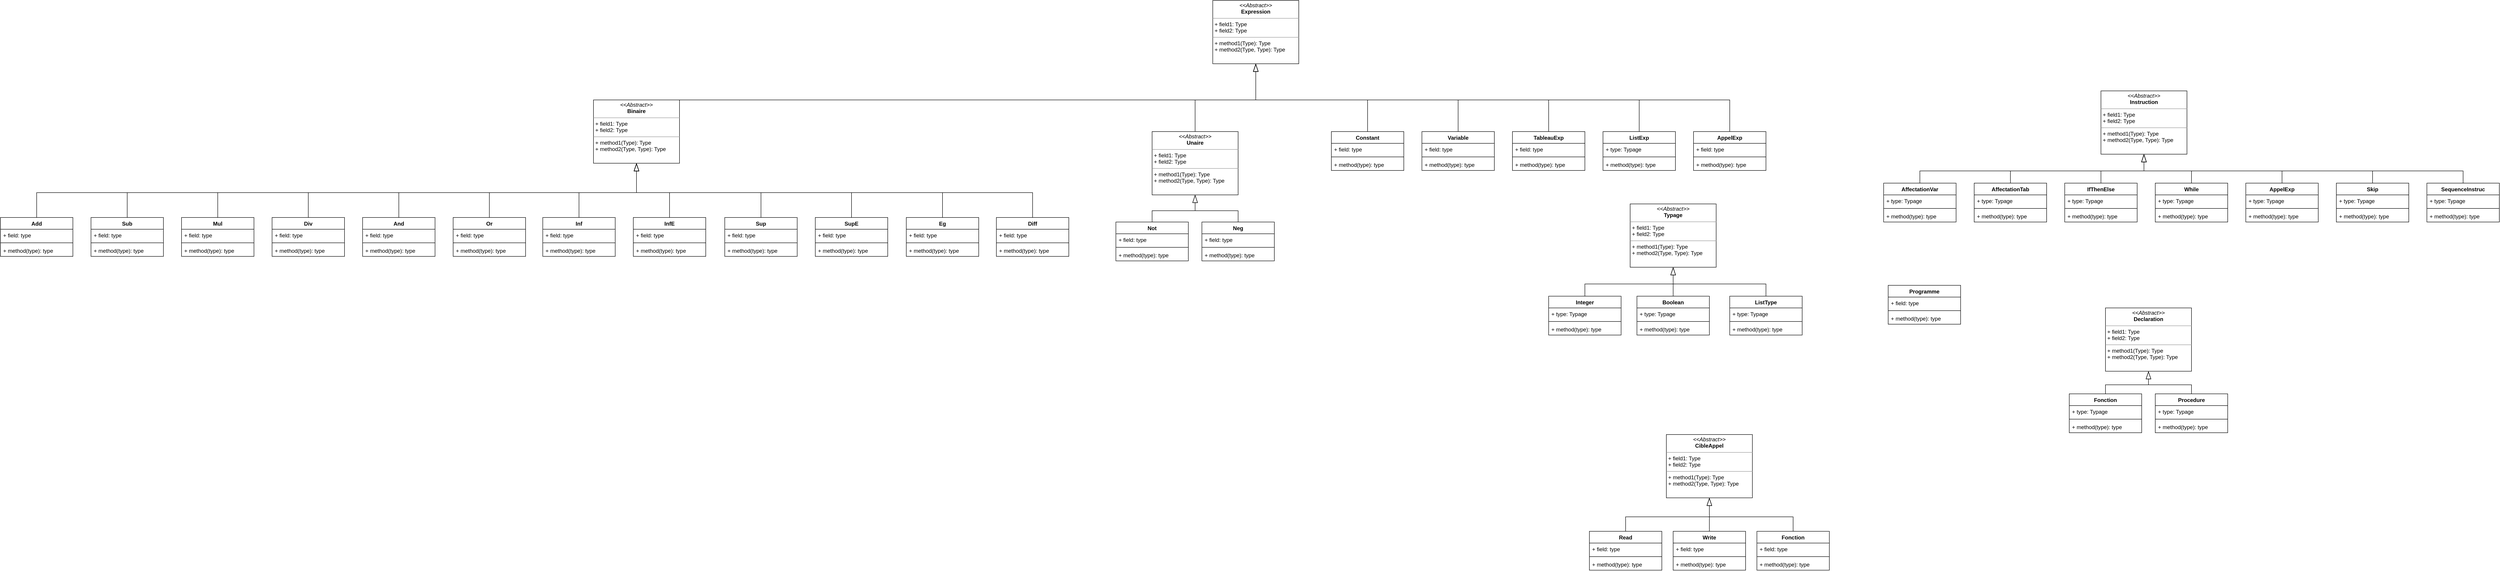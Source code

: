 <mxfile version="13.7.4" type="device"><diagram id="CCjh0P3Jw1xLtnzhPgDt" name="Page-1"><mxGraphModel dx="4512" dy="1117" grid="1" gridSize="10" guides="1" tooltips="1" connect="1" arrows="1" fold="1" page="1" pageScale="1" pageWidth="827" pageHeight="1169" math="0" shadow="0"><root><mxCell id="0"/><mxCell id="1" parent="0"/><mxCell id="mXw8K_atAeSqKt1fe0Re-115" style="edgeStyle=orthogonalEdgeStyle;rounded=0;orthogonalLoop=1;jettySize=auto;html=1;exitX=0.5;exitY=0;exitDx=0;exitDy=0;endArrow=blockThin;endFill=0;endSize=15;" edge="1" parent="1" source="mXw8K_atAeSqKt1fe0Re-6" target="mXw8K_atAeSqKt1fe0Re-82"><mxGeometry relative="1" as="geometry"/></mxCell><mxCell id="mXw8K_atAeSqKt1fe0Re-6" value="&lt;p style=&quot;margin: 0px ; margin-top: 4px ; text-align: center&quot;&gt;&lt;i&gt;&amp;lt;&amp;lt;Abstract&amp;gt;&amp;gt;&lt;/i&gt;&lt;br&gt;&lt;b&gt;Unaire&lt;/b&gt;&lt;/p&gt;&lt;hr size=&quot;1&quot;&gt;&lt;p style=&quot;margin: 0px ; margin-left: 4px&quot;&gt;+ field1: Type&lt;br&gt;+ field2: Type&lt;/p&gt;&lt;hr size=&quot;1&quot;&gt;&lt;p style=&quot;margin: 0px ; margin-left: 4px&quot;&gt;+ method1(Type): Type&lt;br&gt;+ method2(Type, Type): Type&lt;/p&gt;" style="verticalAlign=top;align=left;overflow=fill;fontSize=12;fontFamily=Helvetica;html=1;" vertex="1" parent="1"><mxGeometry x="144" y="330" width="190" height="140" as="geometry"/></mxCell><mxCell id="mXw8K_atAeSqKt1fe0Re-117" style="edgeStyle=orthogonalEdgeStyle;rounded=0;orthogonalLoop=1;jettySize=auto;html=1;exitX=0.5;exitY=0;exitDx=0;exitDy=0;endArrow=blockThin;endFill=0;endSize=15;" edge="1" parent="1" source="mXw8K_atAeSqKt1fe0Re-7" target="mXw8K_atAeSqKt1fe0Re-82"><mxGeometry relative="1" as="geometry"><Array as="points"><mxPoint x="-85" y="260"/><mxPoint x="373" y="260"/></Array></mxGeometry></mxCell><mxCell id="mXw8K_atAeSqKt1fe0Re-7" value="&lt;p style=&quot;margin: 0px ; margin-top: 4px ; text-align: center&quot;&gt;&lt;i&gt;&amp;lt;&amp;lt;Abstract&amp;gt;&amp;gt;&lt;/i&gt;&lt;br&gt;&lt;b&gt;Binaire&lt;/b&gt;&lt;/p&gt;&lt;hr size=&quot;1&quot;&gt;&lt;p style=&quot;margin: 0px ; margin-left: 4px&quot;&gt;+ field1: Type&lt;br&gt;+ field2: Type&lt;/p&gt;&lt;hr size=&quot;1&quot;&gt;&lt;p style=&quot;margin: 0px ; margin-left: 4px&quot;&gt;+ method1(Type): Type&lt;br&gt;+ method2(Type, Type): Type&lt;/p&gt;" style="verticalAlign=top;align=left;overflow=fill;fontSize=12;fontFamily=Helvetica;html=1;" vertex="1" parent="1"><mxGeometry x="-1090" y="260" width="190" height="140" as="geometry"/></mxCell><mxCell id="mXw8K_atAeSqKt1fe0Re-21" value="" style="edgeStyle=orthogonalEdgeStyle;rounded=0;orthogonalLoop=1;jettySize=auto;html=1;endArrow=blockThin;endFill=0;endSize=15;" edge="1" parent="1" source="mXw8K_atAeSqKt1fe0Re-9" target="mXw8K_atAeSqKt1fe0Re-6"><mxGeometry relative="1" as="geometry"/></mxCell><mxCell id="mXw8K_atAeSqKt1fe0Re-82" value="&lt;p style=&quot;margin: 0px ; margin-top: 4px ; text-align: center&quot;&gt;&lt;i&gt;&amp;lt;&amp;lt;Abstract&amp;gt;&amp;gt;&lt;/i&gt;&lt;br&gt;&lt;b&gt;Expression&lt;/b&gt;&lt;/p&gt;&lt;hr size=&quot;1&quot;&gt;&lt;p style=&quot;margin: 0px ; margin-left: 4px&quot;&gt;+ field1: Type&lt;br&gt;+ field2: Type&lt;/p&gt;&lt;hr size=&quot;1&quot;&gt;&lt;p style=&quot;margin: 0px ; margin-left: 4px&quot;&gt;+ method1(Type): Type&lt;br&gt;+ method2(Type, Type): Type&lt;/p&gt;" style="verticalAlign=top;align=left;overflow=fill;fontSize=12;fontFamily=Helvetica;html=1;" vertex="1" parent="1"><mxGeometry x="278" y="40" width="190" height="140" as="geometry"/></mxCell><mxCell id="mXw8K_atAeSqKt1fe0Re-83" value="&lt;p style=&quot;margin: 0px ; margin-top: 4px ; text-align: center&quot;&gt;&lt;i&gt;&amp;lt;&amp;lt;Abstract&amp;gt;&amp;gt;&lt;/i&gt;&lt;br&gt;&lt;b&gt;Instruction&lt;/b&gt;&lt;/p&gt;&lt;hr size=&quot;1&quot;&gt;&lt;p style=&quot;margin: 0px ; margin-left: 4px&quot;&gt;+ field1: Type&lt;br&gt;+ field2: Type&lt;/p&gt;&lt;hr size=&quot;1&quot;&gt;&lt;p style=&quot;margin: 0px ; margin-left: 4px&quot;&gt;+ method1(Type): Type&lt;br&gt;+ method2(Type, Type): Type&lt;/p&gt;" style="verticalAlign=top;align=left;overflow=fill;fontSize=12;fontFamily=Helvetica;html=1;" vertex="1" parent="1"><mxGeometry x="2240" y="240" width="190" height="140" as="geometry"/></mxCell><mxCell id="mXw8K_atAeSqKt1fe0Re-114" style="edgeStyle=orthogonalEdgeStyle;rounded=0;orthogonalLoop=1;jettySize=auto;html=1;exitX=0.5;exitY=0;exitDx=0;exitDy=0;endArrow=blockThin;endFill=0;endSize=15;" edge="1" parent="1" source="mXw8K_atAeSqKt1fe0Re-13" target="mXw8K_atAeSqKt1fe0Re-6"><mxGeometry relative="1" as="geometry"/></mxCell><mxCell id="mXw8K_atAeSqKt1fe0Re-116" style="edgeStyle=orthogonalEdgeStyle;rounded=0;orthogonalLoop=1;jettySize=auto;html=1;exitX=0.5;exitY=0;exitDx=0;exitDy=0;endArrow=blockThin;endFill=0;endSize=15;" edge="1" parent="1" source="mXw8K_atAeSqKt1fe0Re-108" target="mXw8K_atAeSqKt1fe0Re-82"><mxGeometry relative="1" as="geometry"/></mxCell><mxCell id="mXw8K_atAeSqKt1fe0Re-151" style="edgeStyle=orthogonalEdgeStyle;rounded=0;orthogonalLoop=1;jettySize=auto;html=1;exitX=0.5;exitY=0;exitDx=0;exitDy=0;endArrow=blockThin;endFill=0;endSize=15;" edge="1" parent="1" source="mXw8K_atAeSqKt1fe0Re-146" target="mXw8K_atAeSqKt1fe0Re-82"><mxGeometry relative="1" as="geometry"/></mxCell><mxCell id="mXw8K_atAeSqKt1fe0Re-141" value="TableauExp" style="swimlane;fontStyle=1;align=center;verticalAlign=top;childLayout=stackLayout;horizontal=1;startSize=26;horizontalStack=0;resizeParent=1;resizeParentMax=0;resizeLast=0;collapsible=1;marginBottom=0;" vertex="1" parent="1"><mxGeometry x="940" y="330" width="160" height="86" as="geometry"/></mxCell><mxCell id="mXw8K_atAeSqKt1fe0Re-142" value="+ field: type" style="text;strokeColor=none;fillColor=none;align=left;verticalAlign=top;spacingLeft=4;spacingRight=4;overflow=hidden;rotatable=0;points=[[0,0.5],[1,0.5]];portConstraint=eastwest;" vertex="1" parent="mXw8K_atAeSqKt1fe0Re-141"><mxGeometry y="26" width="160" height="26" as="geometry"/></mxCell><mxCell id="mXw8K_atAeSqKt1fe0Re-143" value="" style="line;strokeWidth=1;fillColor=none;align=left;verticalAlign=middle;spacingTop=-1;spacingLeft=3;spacingRight=3;rotatable=0;labelPosition=right;points=[];portConstraint=eastwest;" vertex="1" parent="mXw8K_atAeSqKt1fe0Re-141"><mxGeometry y="52" width="160" height="8" as="geometry"/></mxCell><mxCell id="mXw8K_atAeSqKt1fe0Re-144" value="+ method(type): type" style="text;strokeColor=none;fillColor=none;align=left;verticalAlign=top;spacingLeft=4;spacingRight=4;overflow=hidden;rotatable=0;points=[[0,0.5],[1,0.5]];portConstraint=eastwest;" vertex="1" parent="mXw8K_atAeSqKt1fe0Re-141"><mxGeometry y="60" width="160" height="26" as="geometry"/></mxCell><mxCell id="mXw8K_atAeSqKt1fe0Re-146" value="ListExp" style="swimlane;fontStyle=1;align=center;verticalAlign=top;childLayout=stackLayout;horizontal=1;startSize=26;horizontalStack=0;resizeParent=1;resizeParentMax=0;resizeLast=0;collapsible=1;marginBottom=0;" vertex="1" parent="1"><mxGeometry x="1140" y="330" width="160" height="86" as="geometry"/></mxCell><mxCell id="mXw8K_atAeSqKt1fe0Re-147" value="+ type: Typage" style="text;strokeColor=none;fillColor=none;align=left;verticalAlign=top;spacingLeft=4;spacingRight=4;overflow=hidden;rotatable=0;points=[[0,0.5],[1,0.5]];portConstraint=eastwest;" vertex="1" parent="mXw8K_atAeSqKt1fe0Re-146"><mxGeometry y="26" width="160" height="26" as="geometry"/></mxCell><mxCell id="mXw8K_atAeSqKt1fe0Re-148" value="" style="line;strokeWidth=1;fillColor=none;align=left;verticalAlign=middle;spacingTop=-1;spacingLeft=3;spacingRight=3;rotatable=0;labelPosition=right;points=[];portConstraint=eastwest;" vertex="1" parent="mXw8K_atAeSqKt1fe0Re-146"><mxGeometry y="52" width="160" height="8" as="geometry"/></mxCell><mxCell id="mXw8K_atAeSqKt1fe0Re-149" value="+ method(type): type" style="text;strokeColor=none;fillColor=none;align=left;verticalAlign=top;spacingLeft=4;spacingRight=4;overflow=hidden;rotatable=0;points=[[0,0.5],[1,0.5]];portConstraint=eastwest;" vertex="1" parent="mXw8K_atAeSqKt1fe0Re-146"><mxGeometry y="60" width="160" height="26" as="geometry"/></mxCell><mxCell id="mXw8K_atAeSqKt1fe0Re-136" style="edgeStyle=orthogonalEdgeStyle;rounded=0;orthogonalLoop=1;jettySize=auto;html=1;exitX=0.5;exitY=0;exitDx=0;exitDy=0;endArrow=blockThin;endFill=0;endSize=15;" edge="1" parent="1" source="mXw8K_atAeSqKt1fe0Re-84" target="mXw8K_atAeSqKt1fe0Re-82"><mxGeometry relative="1" as="geometry"/></mxCell><mxCell id="mXw8K_atAeSqKt1fe0Re-108" value="Constant" style="swimlane;fontStyle=1;align=center;verticalAlign=top;childLayout=stackLayout;horizontal=1;startSize=26;horizontalStack=0;resizeParent=1;resizeParentMax=0;resizeLast=0;collapsible=1;marginBottom=0;" vertex="1" parent="1"><mxGeometry x="540" y="330" width="160" height="86" as="geometry"/></mxCell><mxCell id="mXw8K_atAeSqKt1fe0Re-109" value="+ field: type" style="text;strokeColor=none;fillColor=none;align=left;verticalAlign=top;spacingLeft=4;spacingRight=4;overflow=hidden;rotatable=0;points=[[0,0.5],[1,0.5]];portConstraint=eastwest;" vertex="1" parent="mXw8K_atAeSqKt1fe0Re-108"><mxGeometry y="26" width="160" height="26" as="geometry"/></mxCell><mxCell id="mXw8K_atAeSqKt1fe0Re-110" value="" style="line;strokeWidth=1;fillColor=none;align=left;verticalAlign=middle;spacingTop=-1;spacingLeft=3;spacingRight=3;rotatable=0;labelPosition=right;points=[];portConstraint=eastwest;" vertex="1" parent="mXw8K_atAeSqKt1fe0Re-108"><mxGeometry y="52" width="160" height="8" as="geometry"/></mxCell><mxCell id="mXw8K_atAeSqKt1fe0Re-111" value="+ method(type): type" style="text;strokeColor=none;fillColor=none;align=left;verticalAlign=top;spacingLeft=4;spacingRight=4;overflow=hidden;rotatable=0;points=[[0,0.5],[1,0.5]];portConstraint=eastwest;" vertex="1" parent="mXw8K_atAeSqKt1fe0Re-108"><mxGeometry y="60" width="160" height="26" as="geometry"/></mxCell><mxCell id="mXw8K_atAeSqKt1fe0Re-9" value="Neg" style="swimlane;fontStyle=1;align=center;verticalAlign=top;childLayout=stackLayout;horizontal=1;startSize=26;horizontalStack=0;resizeParent=1;resizeParentMax=0;resizeLast=0;collapsible=1;marginBottom=0;" vertex="1" parent="1"><mxGeometry x="254" y="530" width="160" height="86" as="geometry"/></mxCell><mxCell id="mXw8K_atAeSqKt1fe0Re-10" value="+ field: type" style="text;strokeColor=none;fillColor=none;align=left;verticalAlign=top;spacingLeft=4;spacingRight=4;overflow=hidden;rotatable=0;points=[[0,0.5],[1,0.5]];portConstraint=eastwest;" vertex="1" parent="mXw8K_atAeSqKt1fe0Re-9"><mxGeometry y="26" width="160" height="26" as="geometry"/></mxCell><mxCell id="mXw8K_atAeSqKt1fe0Re-11" value="" style="line;strokeWidth=1;fillColor=none;align=left;verticalAlign=middle;spacingTop=-1;spacingLeft=3;spacingRight=3;rotatable=0;labelPosition=right;points=[];portConstraint=eastwest;" vertex="1" parent="mXw8K_atAeSqKt1fe0Re-9"><mxGeometry y="52" width="160" height="8" as="geometry"/></mxCell><mxCell id="mXw8K_atAeSqKt1fe0Re-12" value="+ method(type): type" style="text;strokeColor=none;fillColor=none;align=left;verticalAlign=top;spacingLeft=4;spacingRight=4;overflow=hidden;rotatable=0;points=[[0,0.5],[1,0.5]];portConstraint=eastwest;" vertex="1" parent="mXw8K_atAeSqKt1fe0Re-9"><mxGeometry y="60" width="160" height="26" as="geometry"/></mxCell><mxCell id="mXw8K_atAeSqKt1fe0Re-13" value="Not" style="swimlane;fontStyle=1;align=center;verticalAlign=top;childLayout=stackLayout;horizontal=1;startSize=26;horizontalStack=0;resizeParent=1;resizeParentMax=0;resizeLast=0;collapsible=1;marginBottom=0;" vertex="1" parent="1"><mxGeometry x="64" y="530" width="160" height="86" as="geometry"/></mxCell><mxCell id="mXw8K_atAeSqKt1fe0Re-14" value="+ field: type" style="text;strokeColor=none;fillColor=none;align=left;verticalAlign=top;spacingLeft=4;spacingRight=4;overflow=hidden;rotatable=0;points=[[0,0.5],[1,0.5]];portConstraint=eastwest;" vertex="1" parent="mXw8K_atAeSqKt1fe0Re-13"><mxGeometry y="26" width="160" height="26" as="geometry"/></mxCell><mxCell id="mXw8K_atAeSqKt1fe0Re-15" value="" style="line;strokeWidth=1;fillColor=none;align=left;verticalAlign=middle;spacingTop=-1;spacingLeft=3;spacingRight=3;rotatable=0;labelPosition=right;points=[];portConstraint=eastwest;" vertex="1" parent="mXw8K_atAeSqKt1fe0Re-13"><mxGeometry y="52" width="160" height="8" as="geometry"/></mxCell><mxCell id="mXw8K_atAeSqKt1fe0Re-16" value="+ method(type): type" style="text;strokeColor=none;fillColor=none;align=left;verticalAlign=top;spacingLeft=4;spacingRight=4;overflow=hidden;rotatable=0;points=[[0,0.5],[1,0.5]];portConstraint=eastwest;" vertex="1" parent="mXw8K_atAeSqKt1fe0Re-13"><mxGeometry y="60" width="160" height="26" as="geometry"/></mxCell><mxCell id="mXw8K_atAeSqKt1fe0Re-123" value="" style="group" vertex="1" connectable="0" parent="1"><mxGeometry x="-2400" y="520" width="2360" height="86" as="geometry"/></mxCell><mxCell id="mXw8K_atAeSqKt1fe0Re-121" value="" style="group" vertex="1" connectable="0" parent="mXw8K_atAeSqKt1fe0Re-123"><mxGeometry width="2360" height="86" as="geometry"/></mxCell><mxCell id="mXw8K_atAeSqKt1fe0Re-26" value="Sub" style="swimlane;fontStyle=1;align=center;verticalAlign=top;childLayout=stackLayout;horizontal=1;startSize=26;horizontalStack=0;resizeParent=1;resizeParentMax=0;resizeLast=0;collapsible=1;marginBottom=0;" vertex="1" parent="mXw8K_atAeSqKt1fe0Re-121"><mxGeometry x="200" width="160" height="86" as="geometry"/></mxCell><mxCell id="mXw8K_atAeSqKt1fe0Re-27" value="+ field: type" style="text;strokeColor=none;fillColor=none;align=left;verticalAlign=top;spacingLeft=4;spacingRight=4;overflow=hidden;rotatable=0;points=[[0,0.5],[1,0.5]];portConstraint=eastwest;" vertex="1" parent="mXw8K_atAeSqKt1fe0Re-26"><mxGeometry y="26" width="160" height="26" as="geometry"/></mxCell><mxCell id="mXw8K_atAeSqKt1fe0Re-28" value="" style="line;strokeWidth=1;fillColor=none;align=left;verticalAlign=middle;spacingTop=-1;spacingLeft=3;spacingRight=3;rotatable=0;labelPosition=right;points=[];portConstraint=eastwest;" vertex="1" parent="mXw8K_atAeSqKt1fe0Re-26"><mxGeometry y="52" width="160" height="8" as="geometry"/></mxCell><mxCell id="mXw8K_atAeSqKt1fe0Re-29" value="+ method(type): type" style="text;strokeColor=none;fillColor=none;align=left;verticalAlign=top;spacingLeft=4;spacingRight=4;overflow=hidden;rotatable=0;points=[[0,0.5],[1,0.5]];portConstraint=eastwest;" vertex="1" parent="mXw8K_atAeSqKt1fe0Re-26"><mxGeometry y="60" width="160" height="26" as="geometry"/></mxCell><mxCell id="mXw8K_atAeSqKt1fe0Re-22" value="Add" style="swimlane;fontStyle=1;align=center;verticalAlign=top;childLayout=stackLayout;horizontal=1;startSize=26;horizontalStack=0;resizeParent=1;resizeParentMax=0;resizeLast=0;collapsible=1;marginBottom=0;" vertex="1" parent="mXw8K_atAeSqKt1fe0Re-121"><mxGeometry width="160" height="86" as="geometry"/></mxCell><mxCell id="mXw8K_atAeSqKt1fe0Re-23" value="+ field: type" style="text;strokeColor=none;fillColor=none;align=left;verticalAlign=top;spacingLeft=4;spacingRight=4;overflow=hidden;rotatable=0;points=[[0,0.5],[1,0.5]];portConstraint=eastwest;" vertex="1" parent="mXw8K_atAeSqKt1fe0Re-22"><mxGeometry y="26" width="160" height="26" as="geometry"/></mxCell><mxCell id="mXw8K_atAeSqKt1fe0Re-24" value="" style="line;strokeWidth=1;fillColor=none;align=left;verticalAlign=middle;spacingTop=-1;spacingLeft=3;spacingRight=3;rotatable=0;labelPosition=right;points=[];portConstraint=eastwest;" vertex="1" parent="mXw8K_atAeSqKt1fe0Re-22"><mxGeometry y="52" width="160" height="8" as="geometry"/></mxCell><mxCell id="mXw8K_atAeSqKt1fe0Re-25" value="+ method(type): type" style="text;strokeColor=none;fillColor=none;align=left;verticalAlign=top;spacingLeft=4;spacingRight=4;overflow=hidden;rotatable=0;points=[[0,0.5],[1,0.5]];portConstraint=eastwest;" vertex="1" parent="mXw8K_atAeSqKt1fe0Re-22"><mxGeometry y="60" width="160" height="26" as="geometry"/></mxCell><mxCell id="mXw8K_atAeSqKt1fe0Re-30" value="Div" style="swimlane;fontStyle=1;align=center;verticalAlign=top;childLayout=stackLayout;horizontal=1;startSize=26;horizontalStack=0;resizeParent=1;resizeParentMax=0;resizeLast=0;collapsible=1;marginBottom=0;" vertex="1" parent="mXw8K_atAeSqKt1fe0Re-121"><mxGeometry x="600" width="160" height="86" as="geometry"/></mxCell><mxCell id="mXw8K_atAeSqKt1fe0Re-31" value="+ field: type" style="text;strokeColor=none;fillColor=none;align=left;verticalAlign=top;spacingLeft=4;spacingRight=4;overflow=hidden;rotatable=0;points=[[0,0.5],[1,0.5]];portConstraint=eastwest;" vertex="1" parent="mXw8K_atAeSqKt1fe0Re-30"><mxGeometry y="26" width="160" height="26" as="geometry"/></mxCell><mxCell id="mXw8K_atAeSqKt1fe0Re-32" value="" style="line;strokeWidth=1;fillColor=none;align=left;verticalAlign=middle;spacingTop=-1;spacingLeft=3;spacingRight=3;rotatable=0;labelPosition=right;points=[];portConstraint=eastwest;" vertex="1" parent="mXw8K_atAeSqKt1fe0Re-30"><mxGeometry y="52" width="160" height="8" as="geometry"/></mxCell><mxCell id="mXw8K_atAeSqKt1fe0Re-33" value="+ method(type): type" style="text;strokeColor=none;fillColor=none;align=left;verticalAlign=top;spacingLeft=4;spacingRight=4;overflow=hidden;rotatable=0;points=[[0,0.5],[1,0.5]];portConstraint=eastwest;" vertex="1" parent="mXw8K_atAeSqKt1fe0Re-30"><mxGeometry y="60" width="160" height="26" as="geometry"/></mxCell><mxCell id="mXw8K_atAeSqKt1fe0Re-34" value="Mul" style="swimlane;fontStyle=1;align=center;verticalAlign=top;childLayout=stackLayout;horizontal=1;startSize=26;horizontalStack=0;resizeParent=1;resizeParentMax=0;resizeLast=0;collapsible=1;marginBottom=0;" vertex="1" parent="mXw8K_atAeSqKt1fe0Re-121"><mxGeometry x="400" width="160" height="86" as="geometry"/></mxCell><mxCell id="mXw8K_atAeSqKt1fe0Re-35" value="+ field: type" style="text;strokeColor=none;fillColor=none;align=left;verticalAlign=top;spacingLeft=4;spacingRight=4;overflow=hidden;rotatable=0;points=[[0,0.5],[1,0.5]];portConstraint=eastwest;" vertex="1" parent="mXw8K_atAeSqKt1fe0Re-34"><mxGeometry y="26" width="160" height="26" as="geometry"/></mxCell><mxCell id="mXw8K_atAeSqKt1fe0Re-36" value="" style="line;strokeWidth=1;fillColor=none;align=left;verticalAlign=middle;spacingTop=-1;spacingLeft=3;spacingRight=3;rotatable=0;labelPosition=right;points=[];portConstraint=eastwest;" vertex="1" parent="mXw8K_atAeSqKt1fe0Re-34"><mxGeometry y="52" width="160" height="8" as="geometry"/></mxCell><mxCell id="mXw8K_atAeSqKt1fe0Re-37" value="+ method(type): type" style="text;strokeColor=none;fillColor=none;align=left;verticalAlign=top;spacingLeft=4;spacingRight=4;overflow=hidden;rotatable=0;points=[[0,0.5],[1,0.5]];portConstraint=eastwest;" vertex="1" parent="mXw8K_atAeSqKt1fe0Re-34"><mxGeometry y="60" width="160" height="26" as="geometry"/></mxCell><mxCell id="mXw8K_atAeSqKt1fe0Re-38" value="And" style="swimlane;fontStyle=1;align=center;verticalAlign=top;childLayout=stackLayout;horizontal=1;startSize=26;horizontalStack=0;resizeParent=1;resizeParentMax=0;resizeLast=0;collapsible=1;marginBottom=0;" vertex="1" parent="mXw8K_atAeSqKt1fe0Re-121"><mxGeometry x="800" width="160" height="86" as="geometry"/></mxCell><mxCell id="mXw8K_atAeSqKt1fe0Re-39" value="+ field: type" style="text;strokeColor=none;fillColor=none;align=left;verticalAlign=top;spacingLeft=4;spacingRight=4;overflow=hidden;rotatable=0;points=[[0,0.5],[1,0.5]];portConstraint=eastwest;" vertex="1" parent="mXw8K_atAeSqKt1fe0Re-38"><mxGeometry y="26" width="160" height="26" as="geometry"/></mxCell><mxCell id="mXw8K_atAeSqKt1fe0Re-40" value="" style="line;strokeWidth=1;fillColor=none;align=left;verticalAlign=middle;spacingTop=-1;spacingLeft=3;spacingRight=3;rotatable=0;labelPosition=right;points=[];portConstraint=eastwest;" vertex="1" parent="mXw8K_atAeSqKt1fe0Re-38"><mxGeometry y="52" width="160" height="8" as="geometry"/></mxCell><mxCell id="mXw8K_atAeSqKt1fe0Re-41" value="+ method(type): type" style="text;strokeColor=none;fillColor=none;align=left;verticalAlign=top;spacingLeft=4;spacingRight=4;overflow=hidden;rotatable=0;points=[[0,0.5],[1,0.5]];portConstraint=eastwest;" vertex="1" parent="mXw8K_atAeSqKt1fe0Re-38"><mxGeometry y="60" width="160" height="26" as="geometry"/></mxCell><mxCell id="mXw8K_atAeSqKt1fe0Re-42" value="Or" style="swimlane;fontStyle=1;align=center;verticalAlign=top;childLayout=stackLayout;horizontal=1;startSize=26;horizontalStack=0;resizeParent=1;resizeParentMax=0;resizeLast=0;collapsible=1;marginBottom=0;" vertex="1" parent="mXw8K_atAeSqKt1fe0Re-121"><mxGeometry x="1000" width="160" height="86" as="geometry"/></mxCell><mxCell id="mXw8K_atAeSqKt1fe0Re-43" value="+ field: type" style="text;strokeColor=none;fillColor=none;align=left;verticalAlign=top;spacingLeft=4;spacingRight=4;overflow=hidden;rotatable=0;points=[[0,0.5],[1,0.5]];portConstraint=eastwest;" vertex="1" parent="mXw8K_atAeSqKt1fe0Re-42"><mxGeometry y="26" width="160" height="26" as="geometry"/></mxCell><mxCell id="mXw8K_atAeSqKt1fe0Re-44" value="" style="line;strokeWidth=1;fillColor=none;align=left;verticalAlign=middle;spacingTop=-1;spacingLeft=3;spacingRight=3;rotatable=0;labelPosition=right;points=[];portConstraint=eastwest;" vertex="1" parent="mXw8K_atAeSqKt1fe0Re-42"><mxGeometry y="52" width="160" height="8" as="geometry"/></mxCell><mxCell id="mXw8K_atAeSqKt1fe0Re-45" value="+ method(type): type" style="text;strokeColor=none;fillColor=none;align=left;verticalAlign=top;spacingLeft=4;spacingRight=4;overflow=hidden;rotatable=0;points=[[0,0.5],[1,0.5]];portConstraint=eastwest;" vertex="1" parent="mXw8K_atAeSqKt1fe0Re-42"><mxGeometry y="60" width="160" height="26" as="geometry"/></mxCell><mxCell id="mXw8K_atAeSqKt1fe0Re-46" value="Inf" style="swimlane;fontStyle=1;align=center;verticalAlign=top;childLayout=stackLayout;horizontal=1;startSize=26;horizontalStack=0;resizeParent=1;resizeParentMax=0;resizeLast=0;collapsible=1;marginBottom=0;" vertex="1" parent="mXw8K_atAeSqKt1fe0Re-121"><mxGeometry x="1198" width="160" height="86" as="geometry"/></mxCell><mxCell id="mXw8K_atAeSqKt1fe0Re-47" value="+ field: type" style="text;strokeColor=none;fillColor=none;align=left;verticalAlign=top;spacingLeft=4;spacingRight=4;overflow=hidden;rotatable=0;points=[[0,0.5],[1,0.5]];portConstraint=eastwest;" vertex="1" parent="mXw8K_atAeSqKt1fe0Re-46"><mxGeometry y="26" width="160" height="26" as="geometry"/></mxCell><mxCell id="mXw8K_atAeSqKt1fe0Re-48" value="" style="line;strokeWidth=1;fillColor=none;align=left;verticalAlign=middle;spacingTop=-1;spacingLeft=3;spacingRight=3;rotatable=0;labelPosition=right;points=[];portConstraint=eastwest;" vertex="1" parent="mXw8K_atAeSqKt1fe0Re-46"><mxGeometry y="52" width="160" height="8" as="geometry"/></mxCell><mxCell id="mXw8K_atAeSqKt1fe0Re-49" value="+ method(type): type" style="text;strokeColor=none;fillColor=none;align=left;verticalAlign=top;spacingLeft=4;spacingRight=4;overflow=hidden;rotatable=0;points=[[0,0.5],[1,0.5]];portConstraint=eastwest;" vertex="1" parent="mXw8K_atAeSqKt1fe0Re-46"><mxGeometry y="60" width="160" height="26" as="geometry"/></mxCell><mxCell id="mXw8K_atAeSqKt1fe0Re-54" value="InfE" style="swimlane;fontStyle=1;align=center;verticalAlign=top;childLayout=stackLayout;horizontal=1;startSize=26;horizontalStack=0;resizeParent=1;resizeParentMax=0;resizeLast=0;collapsible=1;marginBottom=0;" vertex="1" parent="mXw8K_atAeSqKt1fe0Re-121"><mxGeometry x="1398" width="160" height="86" as="geometry"/></mxCell><mxCell id="mXw8K_atAeSqKt1fe0Re-55" value="+ field: type" style="text;strokeColor=none;fillColor=none;align=left;verticalAlign=top;spacingLeft=4;spacingRight=4;overflow=hidden;rotatable=0;points=[[0,0.5],[1,0.5]];portConstraint=eastwest;" vertex="1" parent="mXw8K_atAeSqKt1fe0Re-54"><mxGeometry y="26" width="160" height="26" as="geometry"/></mxCell><mxCell id="mXw8K_atAeSqKt1fe0Re-56" value="" style="line;strokeWidth=1;fillColor=none;align=left;verticalAlign=middle;spacingTop=-1;spacingLeft=3;spacingRight=3;rotatable=0;labelPosition=right;points=[];portConstraint=eastwest;" vertex="1" parent="mXw8K_atAeSqKt1fe0Re-54"><mxGeometry y="52" width="160" height="8" as="geometry"/></mxCell><mxCell id="mXw8K_atAeSqKt1fe0Re-57" value="+ method(type): type" style="text;strokeColor=none;fillColor=none;align=left;verticalAlign=top;spacingLeft=4;spacingRight=4;overflow=hidden;rotatable=0;points=[[0,0.5],[1,0.5]];portConstraint=eastwest;" vertex="1" parent="mXw8K_atAeSqKt1fe0Re-54"><mxGeometry y="60" width="160" height="26" as="geometry"/></mxCell><mxCell id="mXw8K_atAeSqKt1fe0Re-50" value="Sup" style="swimlane;fontStyle=1;align=center;verticalAlign=top;childLayout=stackLayout;horizontal=1;startSize=26;horizontalStack=0;resizeParent=1;resizeParentMax=0;resizeLast=0;collapsible=1;marginBottom=0;" vertex="1" parent="mXw8K_atAeSqKt1fe0Re-121"><mxGeometry x="1600" width="160" height="86" as="geometry"/></mxCell><mxCell id="mXw8K_atAeSqKt1fe0Re-51" value="+ field: type" style="text;strokeColor=none;fillColor=none;align=left;verticalAlign=top;spacingLeft=4;spacingRight=4;overflow=hidden;rotatable=0;points=[[0,0.5],[1,0.5]];portConstraint=eastwest;" vertex="1" parent="mXw8K_atAeSqKt1fe0Re-50"><mxGeometry y="26" width="160" height="26" as="geometry"/></mxCell><mxCell id="mXw8K_atAeSqKt1fe0Re-52" value="" style="line;strokeWidth=1;fillColor=none;align=left;verticalAlign=middle;spacingTop=-1;spacingLeft=3;spacingRight=3;rotatable=0;labelPosition=right;points=[];portConstraint=eastwest;" vertex="1" parent="mXw8K_atAeSqKt1fe0Re-50"><mxGeometry y="52" width="160" height="8" as="geometry"/></mxCell><mxCell id="mXw8K_atAeSqKt1fe0Re-53" value="+ method(type): type" style="text;strokeColor=none;fillColor=none;align=left;verticalAlign=top;spacingLeft=4;spacingRight=4;overflow=hidden;rotatable=0;points=[[0,0.5],[1,0.5]];portConstraint=eastwest;" vertex="1" parent="mXw8K_atAeSqKt1fe0Re-50"><mxGeometry y="60" width="160" height="26" as="geometry"/></mxCell><mxCell id="mXw8K_atAeSqKt1fe0Re-58" value="SupE" style="swimlane;fontStyle=1;align=center;verticalAlign=top;childLayout=stackLayout;horizontal=1;startSize=26;horizontalStack=0;resizeParent=1;resizeParentMax=0;resizeLast=0;collapsible=1;marginBottom=0;" vertex="1" parent="mXw8K_atAeSqKt1fe0Re-121"><mxGeometry x="1800" width="160" height="86" as="geometry"/></mxCell><mxCell id="mXw8K_atAeSqKt1fe0Re-59" value="+ field: type" style="text;strokeColor=none;fillColor=none;align=left;verticalAlign=top;spacingLeft=4;spacingRight=4;overflow=hidden;rotatable=0;points=[[0,0.5],[1,0.5]];portConstraint=eastwest;" vertex="1" parent="mXw8K_atAeSqKt1fe0Re-58"><mxGeometry y="26" width="160" height="26" as="geometry"/></mxCell><mxCell id="mXw8K_atAeSqKt1fe0Re-60" value="" style="line;strokeWidth=1;fillColor=none;align=left;verticalAlign=middle;spacingTop=-1;spacingLeft=3;spacingRight=3;rotatable=0;labelPosition=right;points=[];portConstraint=eastwest;" vertex="1" parent="mXw8K_atAeSqKt1fe0Re-58"><mxGeometry y="52" width="160" height="8" as="geometry"/></mxCell><mxCell id="mXw8K_atAeSqKt1fe0Re-61" value="+ method(type): type" style="text;strokeColor=none;fillColor=none;align=left;verticalAlign=top;spacingLeft=4;spacingRight=4;overflow=hidden;rotatable=0;points=[[0,0.5],[1,0.5]];portConstraint=eastwest;" vertex="1" parent="mXw8K_atAeSqKt1fe0Re-58"><mxGeometry y="60" width="160" height="26" as="geometry"/></mxCell><mxCell id="mXw8K_atAeSqKt1fe0Re-62" value="Eg" style="swimlane;fontStyle=1;align=center;verticalAlign=top;childLayout=stackLayout;horizontal=1;startSize=26;horizontalStack=0;resizeParent=1;resizeParentMax=0;resizeLast=0;collapsible=1;marginBottom=0;" vertex="1" parent="mXw8K_atAeSqKt1fe0Re-121"><mxGeometry x="2001" width="160" height="86" as="geometry"/></mxCell><mxCell id="mXw8K_atAeSqKt1fe0Re-63" value="+ field: type" style="text;strokeColor=none;fillColor=none;align=left;verticalAlign=top;spacingLeft=4;spacingRight=4;overflow=hidden;rotatable=0;points=[[0,0.5],[1,0.5]];portConstraint=eastwest;" vertex="1" parent="mXw8K_atAeSqKt1fe0Re-62"><mxGeometry y="26" width="160" height="26" as="geometry"/></mxCell><mxCell id="mXw8K_atAeSqKt1fe0Re-64" value="" style="line;strokeWidth=1;fillColor=none;align=left;verticalAlign=middle;spacingTop=-1;spacingLeft=3;spacingRight=3;rotatable=0;labelPosition=right;points=[];portConstraint=eastwest;" vertex="1" parent="mXw8K_atAeSqKt1fe0Re-62"><mxGeometry y="52" width="160" height="8" as="geometry"/></mxCell><mxCell id="mXw8K_atAeSqKt1fe0Re-65" value="+ method(type): type" style="text;strokeColor=none;fillColor=none;align=left;verticalAlign=top;spacingLeft=4;spacingRight=4;overflow=hidden;rotatable=0;points=[[0,0.5],[1,0.5]];portConstraint=eastwest;" vertex="1" parent="mXw8K_atAeSqKt1fe0Re-62"><mxGeometry y="60" width="160" height="26" as="geometry"/></mxCell><mxCell id="mXw8K_atAeSqKt1fe0Re-66" value="Diff" style="swimlane;fontStyle=1;align=center;verticalAlign=top;childLayout=stackLayout;horizontal=1;startSize=26;horizontalStack=0;resizeParent=1;resizeParentMax=0;resizeLast=0;collapsible=1;marginBottom=0;" vertex="1" parent="mXw8K_atAeSqKt1fe0Re-121"><mxGeometry x="2200" width="160" height="86" as="geometry"/></mxCell><mxCell id="mXw8K_atAeSqKt1fe0Re-67" value="+ field: type" style="text;strokeColor=none;fillColor=none;align=left;verticalAlign=top;spacingLeft=4;spacingRight=4;overflow=hidden;rotatable=0;points=[[0,0.5],[1,0.5]];portConstraint=eastwest;" vertex="1" parent="mXw8K_atAeSqKt1fe0Re-66"><mxGeometry y="26" width="160" height="26" as="geometry"/></mxCell><mxCell id="mXw8K_atAeSqKt1fe0Re-68" value="" style="line;strokeWidth=1;fillColor=none;align=left;verticalAlign=middle;spacingTop=-1;spacingLeft=3;spacingRight=3;rotatable=0;labelPosition=right;points=[];portConstraint=eastwest;" vertex="1" parent="mXw8K_atAeSqKt1fe0Re-66"><mxGeometry y="52" width="160" height="8" as="geometry"/></mxCell><mxCell id="mXw8K_atAeSqKt1fe0Re-69" value="+ method(type): type" style="text;strokeColor=none;fillColor=none;align=left;verticalAlign=top;spacingLeft=4;spacingRight=4;overflow=hidden;rotatable=0;points=[[0,0.5],[1,0.5]];portConstraint=eastwest;" vertex="1" parent="mXw8K_atAeSqKt1fe0Re-66"><mxGeometry y="60" width="160" height="26" as="geometry"/></mxCell><mxCell id="mXw8K_atAeSqKt1fe0Re-124" style="edgeStyle=orthogonalEdgeStyle;rounded=0;orthogonalLoop=1;jettySize=auto;html=1;exitX=0.5;exitY=0;exitDx=0;exitDy=0;endArrow=blockThin;endFill=0;endSize=15;" edge="1" parent="1" source="mXw8K_atAeSqKt1fe0Re-42" target="mXw8K_atAeSqKt1fe0Re-7"><mxGeometry relative="1" as="geometry"/></mxCell><mxCell id="mXw8K_atAeSqKt1fe0Re-125" style="edgeStyle=orthogonalEdgeStyle;rounded=0;orthogonalLoop=1;jettySize=auto;html=1;exitX=0.5;exitY=0;exitDx=0;exitDy=0;endArrow=blockThin;endFill=0;endSize=15;" edge="1" parent="1" source="mXw8K_atAeSqKt1fe0Re-46" target="mXw8K_atAeSqKt1fe0Re-7"><mxGeometry relative="1" as="geometry"/></mxCell><mxCell id="mXw8K_atAeSqKt1fe0Re-126" style="edgeStyle=orthogonalEdgeStyle;rounded=0;orthogonalLoop=1;jettySize=auto;html=1;exitX=0.5;exitY=0;exitDx=0;exitDy=0;endArrow=blockThin;endFill=0;endSize=15;" edge="1" parent="1" source="mXw8K_atAeSqKt1fe0Re-54" target="mXw8K_atAeSqKt1fe0Re-7"><mxGeometry relative="1" as="geometry"/></mxCell><mxCell id="mXw8K_atAeSqKt1fe0Re-127" style="edgeStyle=orthogonalEdgeStyle;rounded=0;orthogonalLoop=1;jettySize=auto;html=1;exitX=0.5;exitY=0;exitDx=0;exitDy=0;endArrow=blockThin;endFill=0;endSize=15;" edge="1" parent="1" source="mXw8K_atAeSqKt1fe0Re-50" target="mXw8K_atAeSqKt1fe0Re-7"><mxGeometry relative="1" as="geometry"/></mxCell><mxCell id="mXw8K_atAeSqKt1fe0Re-128" style="edgeStyle=orthogonalEdgeStyle;rounded=0;orthogonalLoop=1;jettySize=auto;html=1;exitX=0.5;exitY=0;exitDx=0;exitDy=0;endArrow=blockThin;endFill=0;endSize=15;" edge="1" parent="1" source="mXw8K_atAeSqKt1fe0Re-58" target="mXw8K_atAeSqKt1fe0Re-7"><mxGeometry relative="1" as="geometry"/></mxCell><mxCell id="mXw8K_atAeSqKt1fe0Re-129" style="edgeStyle=orthogonalEdgeStyle;rounded=0;orthogonalLoop=1;jettySize=auto;html=1;exitX=0.5;exitY=0;exitDx=0;exitDy=0;endArrow=blockThin;endFill=0;endSize=15;" edge="1" parent="1" source="mXw8K_atAeSqKt1fe0Re-62" target="mXw8K_atAeSqKt1fe0Re-7"><mxGeometry relative="1" as="geometry"/></mxCell><mxCell id="mXw8K_atAeSqKt1fe0Re-130" style="edgeStyle=orthogonalEdgeStyle;rounded=0;orthogonalLoop=1;jettySize=auto;html=1;exitX=0.5;exitY=0;exitDx=0;exitDy=0;endArrow=blockThin;endFill=0;endSize=15;" edge="1" parent="1" source="mXw8K_atAeSqKt1fe0Re-38" target="mXw8K_atAeSqKt1fe0Re-7"><mxGeometry relative="1" as="geometry"/></mxCell><mxCell id="mXw8K_atAeSqKt1fe0Re-131" style="edgeStyle=orthogonalEdgeStyle;rounded=0;orthogonalLoop=1;jettySize=auto;html=1;exitX=0.5;exitY=0;exitDx=0;exitDy=0;endArrow=blockThin;endFill=0;endSize=15;" edge="1" parent="1" source="mXw8K_atAeSqKt1fe0Re-30" target="mXw8K_atAeSqKt1fe0Re-7"><mxGeometry relative="1" as="geometry"/></mxCell><mxCell id="mXw8K_atAeSqKt1fe0Re-132" style="edgeStyle=orthogonalEdgeStyle;rounded=0;orthogonalLoop=1;jettySize=auto;html=1;exitX=0.5;exitY=0;exitDx=0;exitDy=0;endArrow=blockThin;endFill=0;endSize=15;" edge="1" parent="1" source="mXw8K_atAeSqKt1fe0Re-34" target="mXw8K_atAeSqKt1fe0Re-7"><mxGeometry relative="1" as="geometry"/></mxCell><mxCell id="mXw8K_atAeSqKt1fe0Re-133" style="edgeStyle=orthogonalEdgeStyle;rounded=0;orthogonalLoop=1;jettySize=auto;html=1;exitX=0.5;exitY=0;exitDx=0;exitDy=0;endArrow=blockThin;endFill=0;endSize=15;" edge="1" parent="1" source="mXw8K_atAeSqKt1fe0Re-26" target="mXw8K_atAeSqKt1fe0Re-7"><mxGeometry relative="1" as="geometry"/></mxCell><mxCell id="mXw8K_atAeSqKt1fe0Re-134" style="edgeStyle=orthogonalEdgeStyle;rounded=0;orthogonalLoop=1;jettySize=auto;html=1;exitX=0.5;exitY=0;exitDx=0;exitDy=0;endArrow=blockThin;endFill=0;endSize=15;" edge="1" parent="1" source="mXw8K_atAeSqKt1fe0Re-22" target="mXw8K_atAeSqKt1fe0Re-7"><mxGeometry relative="1" as="geometry"/></mxCell><mxCell id="mXw8K_atAeSqKt1fe0Re-135" style="edgeStyle=orthogonalEdgeStyle;rounded=0;orthogonalLoop=1;jettySize=auto;html=1;exitX=0.5;exitY=0;exitDx=0;exitDy=0;endArrow=blockThin;endFill=0;endSize=15;" edge="1" parent="1" source="mXw8K_atAeSqKt1fe0Re-66" target="mXw8K_atAeSqKt1fe0Re-7"><mxGeometry relative="1" as="geometry"/></mxCell><mxCell id="mXw8K_atAeSqKt1fe0Re-84" value="Variable" style="swimlane;fontStyle=1;align=center;verticalAlign=top;childLayout=stackLayout;horizontal=1;startSize=26;horizontalStack=0;resizeParent=1;resizeParentMax=0;resizeLast=0;collapsible=1;marginBottom=0;" vertex="1" parent="1"><mxGeometry x="740" y="330" width="160" height="86" as="geometry"/></mxCell><mxCell id="mXw8K_atAeSqKt1fe0Re-85" value="+ field: type" style="text;strokeColor=none;fillColor=none;align=left;verticalAlign=top;spacingLeft=4;spacingRight=4;overflow=hidden;rotatable=0;points=[[0,0.5],[1,0.5]];portConstraint=eastwest;" vertex="1" parent="mXw8K_atAeSqKt1fe0Re-84"><mxGeometry y="26" width="160" height="26" as="geometry"/></mxCell><mxCell id="mXw8K_atAeSqKt1fe0Re-86" value="" style="line;strokeWidth=1;fillColor=none;align=left;verticalAlign=middle;spacingTop=-1;spacingLeft=3;spacingRight=3;rotatable=0;labelPosition=right;points=[];portConstraint=eastwest;" vertex="1" parent="mXw8K_atAeSqKt1fe0Re-84"><mxGeometry y="52" width="160" height="8" as="geometry"/></mxCell><mxCell id="mXw8K_atAeSqKt1fe0Re-87" value="+ method(type): type" style="text;strokeColor=none;fillColor=none;align=left;verticalAlign=top;spacingLeft=4;spacingRight=4;overflow=hidden;rotatable=0;points=[[0,0.5],[1,0.5]];portConstraint=eastwest;" vertex="1" parent="mXw8K_atAeSqKt1fe0Re-84"><mxGeometry y="60" width="160" height="26" as="geometry"/></mxCell><mxCell id="mXw8K_atAeSqKt1fe0Re-140" value="" style="group" vertex="1" connectable="0" parent="1"><mxGeometry x="1110" y="1000" width="530" height="300" as="geometry"/></mxCell><mxCell id="mXw8K_atAeSqKt1fe0Re-8" value="&lt;p style=&quot;margin: 0px ; margin-top: 4px ; text-align: center&quot;&gt;&lt;i&gt;&amp;lt;&amp;lt;Abstract&amp;gt;&amp;gt;&lt;/i&gt;&lt;br&gt;&lt;b&gt;CibleAppel&lt;/b&gt;&lt;/p&gt;&lt;hr size=&quot;1&quot;&gt;&lt;p style=&quot;margin: 0px ; margin-left: 4px&quot;&gt;+ field1: Type&lt;br&gt;+ field2: Type&lt;/p&gt;&lt;hr size=&quot;1&quot;&gt;&lt;p style=&quot;margin: 0px ; margin-left: 4px&quot;&gt;+ method1(Type): Type&lt;br&gt;+ method2(Type, Type): Type&lt;/p&gt;" style="verticalAlign=top;align=left;overflow=fill;fontSize=12;fontFamily=Helvetica;html=1;" vertex="1" parent="mXw8K_atAeSqKt1fe0Re-140"><mxGeometry x="170" width="190" height="140" as="geometry"/></mxCell><mxCell id="mXw8K_atAeSqKt1fe0Re-138" style="edgeStyle=orthogonalEdgeStyle;rounded=0;orthogonalLoop=1;jettySize=auto;html=1;exitX=0.5;exitY=0;exitDx=0;exitDy=0;endArrow=blockThin;endFill=0;endSize=15;" edge="1" parent="mXw8K_atAeSqKt1fe0Re-140" source="mXw8K_atAeSqKt1fe0Re-74" target="mXw8K_atAeSqKt1fe0Re-8"><mxGeometry relative="1" as="geometry"/></mxCell><mxCell id="mXw8K_atAeSqKt1fe0Re-74" value="Write" style="swimlane;fontStyle=1;align=center;verticalAlign=top;childLayout=stackLayout;horizontal=1;startSize=26;horizontalStack=0;resizeParent=1;resizeParentMax=0;resizeLast=0;collapsible=1;marginBottom=0;" vertex="1" parent="mXw8K_atAeSqKt1fe0Re-140"><mxGeometry x="185" y="214" width="160" height="86" as="geometry"/></mxCell><mxCell id="mXw8K_atAeSqKt1fe0Re-75" value="+ field: type" style="text;strokeColor=none;fillColor=none;align=left;verticalAlign=top;spacingLeft=4;spacingRight=4;overflow=hidden;rotatable=0;points=[[0,0.5],[1,0.5]];portConstraint=eastwest;" vertex="1" parent="mXw8K_atAeSqKt1fe0Re-74"><mxGeometry y="26" width="160" height="26" as="geometry"/></mxCell><mxCell id="mXw8K_atAeSqKt1fe0Re-76" value="" style="line;strokeWidth=1;fillColor=none;align=left;verticalAlign=middle;spacingTop=-1;spacingLeft=3;spacingRight=3;rotatable=0;labelPosition=right;points=[];portConstraint=eastwest;" vertex="1" parent="mXw8K_atAeSqKt1fe0Re-74"><mxGeometry y="52" width="160" height="8" as="geometry"/></mxCell><mxCell id="mXw8K_atAeSqKt1fe0Re-77" value="+ method(type): type" style="text;strokeColor=none;fillColor=none;align=left;verticalAlign=top;spacingLeft=4;spacingRight=4;overflow=hidden;rotatable=0;points=[[0,0.5],[1,0.5]];portConstraint=eastwest;" vertex="1" parent="mXw8K_atAeSqKt1fe0Re-74"><mxGeometry y="60" width="160" height="26" as="geometry"/></mxCell><mxCell id="mXw8K_atAeSqKt1fe0Re-137" style="edgeStyle=orthogonalEdgeStyle;rounded=0;orthogonalLoop=1;jettySize=auto;html=1;exitX=0.5;exitY=0;exitDx=0;exitDy=0;endArrow=blockThin;endFill=0;endSize=15;" edge="1" parent="mXw8K_atAeSqKt1fe0Re-140" source="mXw8K_atAeSqKt1fe0Re-70" target="mXw8K_atAeSqKt1fe0Re-8"><mxGeometry relative="1" as="geometry"/></mxCell><mxCell id="mXw8K_atAeSqKt1fe0Re-70" value="Read" style="swimlane;fontStyle=1;align=center;verticalAlign=top;childLayout=stackLayout;horizontal=1;startSize=26;horizontalStack=0;resizeParent=1;resizeParentMax=0;resizeLast=0;collapsible=1;marginBottom=0;" vertex="1" parent="mXw8K_atAeSqKt1fe0Re-140"><mxGeometry y="214" width="160" height="86" as="geometry"/></mxCell><mxCell id="mXw8K_atAeSqKt1fe0Re-71" value="+ field: type" style="text;strokeColor=none;fillColor=none;align=left;verticalAlign=top;spacingLeft=4;spacingRight=4;overflow=hidden;rotatable=0;points=[[0,0.5],[1,0.5]];portConstraint=eastwest;" vertex="1" parent="mXw8K_atAeSqKt1fe0Re-70"><mxGeometry y="26" width="160" height="26" as="geometry"/></mxCell><mxCell id="mXw8K_atAeSqKt1fe0Re-72" value="" style="line;strokeWidth=1;fillColor=none;align=left;verticalAlign=middle;spacingTop=-1;spacingLeft=3;spacingRight=3;rotatable=0;labelPosition=right;points=[];portConstraint=eastwest;" vertex="1" parent="mXw8K_atAeSqKt1fe0Re-70"><mxGeometry y="52" width="160" height="8" as="geometry"/></mxCell><mxCell id="mXw8K_atAeSqKt1fe0Re-73" value="+ method(type): type" style="text;strokeColor=none;fillColor=none;align=left;verticalAlign=top;spacingLeft=4;spacingRight=4;overflow=hidden;rotatable=0;points=[[0,0.5],[1,0.5]];portConstraint=eastwest;" vertex="1" parent="mXw8K_atAeSqKt1fe0Re-70"><mxGeometry y="60" width="160" height="26" as="geometry"/></mxCell><mxCell id="mXw8K_atAeSqKt1fe0Re-139" style="edgeStyle=orthogonalEdgeStyle;rounded=0;orthogonalLoop=1;jettySize=auto;html=1;exitX=0.5;exitY=0;exitDx=0;exitDy=0;endArrow=blockThin;endFill=0;endSize=15;" edge="1" parent="mXw8K_atAeSqKt1fe0Re-140" source="mXw8K_atAeSqKt1fe0Re-78" target="mXw8K_atAeSqKt1fe0Re-8"><mxGeometry relative="1" as="geometry"/></mxCell><mxCell id="mXw8K_atAeSqKt1fe0Re-78" value="Fonction" style="swimlane;fontStyle=1;align=center;verticalAlign=top;childLayout=stackLayout;horizontal=1;startSize=26;horizontalStack=0;resizeParent=1;resizeParentMax=0;resizeLast=0;collapsible=1;marginBottom=0;" vertex="1" parent="mXw8K_atAeSqKt1fe0Re-140"><mxGeometry x="370" y="214" width="160" height="86" as="geometry"/></mxCell><mxCell id="mXw8K_atAeSqKt1fe0Re-79" value="+ field: type" style="text;strokeColor=none;fillColor=none;align=left;verticalAlign=top;spacingLeft=4;spacingRight=4;overflow=hidden;rotatable=0;points=[[0,0.5],[1,0.5]];portConstraint=eastwest;" vertex="1" parent="mXw8K_atAeSqKt1fe0Re-78"><mxGeometry y="26" width="160" height="26" as="geometry"/></mxCell><mxCell id="mXw8K_atAeSqKt1fe0Re-80" value="" style="line;strokeWidth=1;fillColor=none;align=left;verticalAlign=middle;spacingTop=-1;spacingLeft=3;spacingRight=3;rotatable=0;labelPosition=right;points=[];portConstraint=eastwest;" vertex="1" parent="mXw8K_atAeSqKt1fe0Re-78"><mxGeometry y="52" width="160" height="8" as="geometry"/></mxCell><mxCell id="mXw8K_atAeSqKt1fe0Re-81" value="+ method(type): type" style="text;strokeColor=none;fillColor=none;align=left;verticalAlign=top;spacingLeft=4;spacingRight=4;overflow=hidden;rotatable=0;points=[[0,0.5],[1,0.5]];portConstraint=eastwest;" vertex="1" parent="mXw8K_atAeSqKt1fe0Re-78"><mxGeometry y="60" width="160" height="26" as="geometry"/></mxCell><mxCell id="mXw8K_atAeSqKt1fe0Re-150" style="edgeStyle=orthogonalEdgeStyle;rounded=0;orthogonalLoop=1;jettySize=auto;html=1;exitX=0.5;exitY=0;exitDx=0;exitDy=0;endArrow=blockThin;endFill=0;endSize=15;" edge="1" parent="1" source="mXw8K_atAeSqKt1fe0Re-141" target="mXw8K_atAeSqKt1fe0Re-82"><mxGeometry relative="1" as="geometry"/></mxCell><mxCell id="mXw8K_atAeSqKt1fe0Re-190" style="edgeStyle=orthogonalEdgeStyle;rounded=0;orthogonalLoop=1;jettySize=auto;html=1;exitX=0.5;exitY=0;exitDx=0;exitDy=0;endArrow=blockThin;endFill=0;endSize=15;" edge="1" parent="1" source="mXw8K_atAeSqKt1fe0Re-152" target="mXw8K_atAeSqKt1fe0Re-83"><mxGeometry relative="1" as="geometry"/></mxCell><mxCell id="mXw8K_atAeSqKt1fe0Re-152" value="AffectationTab" style="swimlane;fontStyle=1;align=center;verticalAlign=top;childLayout=stackLayout;horizontal=1;startSize=26;horizontalStack=0;resizeParent=1;resizeParentMax=0;resizeLast=0;collapsible=1;marginBottom=0;" vertex="1" parent="1"><mxGeometry x="1960" y="444" width="160" height="86" as="geometry"/></mxCell><mxCell id="mXw8K_atAeSqKt1fe0Re-153" value="+ type: Typage" style="text;strokeColor=none;fillColor=none;align=left;verticalAlign=top;spacingLeft=4;spacingRight=4;overflow=hidden;rotatable=0;points=[[0,0.5],[1,0.5]];portConstraint=eastwest;" vertex="1" parent="mXw8K_atAeSqKt1fe0Re-152"><mxGeometry y="26" width="160" height="26" as="geometry"/></mxCell><mxCell id="mXw8K_atAeSqKt1fe0Re-154" value="" style="line;strokeWidth=1;fillColor=none;align=left;verticalAlign=middle;spacingTop=-1;spacingLeft=3;spacingRight=3;rotatable=0;labelPosition=right;points=[];portConstraint=eastwest;" vertex="1" parent="mXw8K_atAeSqKt1fe0Re-152"><mxGeometry y="52" width="160" height="8" as="geometry"/></mxCell><mxCell id="mXw8K_atAeSqKt1fe0Re-155" value="+ method(type): type" style="text;strokeColor=none;fillColor=none;align=left;verticalAlign=top;spacingLeft=4;spacingRight=4;overflow=hidden;rotatable=0;points=[[0,0.5],[1,0.5]];portConstraint=eastwest;" vertex="1" parent="mXw8K_atAeSqKt1fe0Re-152"><mxGeometry y="60" width="160" height="26" as="geometry"/></mxCell><mxCell id="mXw8K_atAeSqKt1fe0Re-191" style="edgeStyle=orthogonalEdgeStyle;rounded=0;orthogonalLoop=1;jettySize=auto;html=1;exitX=0.5;exitY=0;exitDx=0;exitDy=0;endArrow=blockThin;endFill=0;endSize=15;" edge="1" parent="1" source="mXw8K_atAeSqKt1fe0Re-156" target="mXw8K_atAeSqKt1fe0Re-83"><mxGeometry relative="1" as="geometry"/></mxCell><mxCell id="mXw8K_atAeSqKt1fe0Re-156" value="IfThenElse" style="swimlane;fontStyle=1;align=center;verticalAlign=top;childLayout=stackLayout;horizontal=1;startSize=26;horizontalStack=0;resizeParent=1;resizeParentMax=0;resizeLast=0;collapsible=1;marginBottom=0;" vertex="1" parent="1"><mxGeometry x="2160" y="444" width="160" height="86" as="geometry"/></mxCell><mxCell id="mXw8K_atAeSqKt1fe0Re-157" value="+ type: Typage" style="text;strokeColor=none;fillColor=none;align=left;verticalAlign=top;spacingLeft=4;spacingRight=4;overflow=hidden;rotatable=0;points=[[0,0.5],[1,0.5]];portConstraint=eastwest;" vertex="1" parent="mXw8K_atAeSqKt1fe0Re-156"><mxGeometry y="26" width="160" height="26" as="geometry"/></mxCell><mxCell id="mXw8K_atAeSqKt1fe0Re-158" value="" style="line;strokeWidth=1;fillColor=none;align=left;verticalAlign=middle;spacingTop=-1;spacingLeft=3;spacingRight=3;rotatable=0;labelPosition=right;points=[];portConstraint=eastwest;" vertex="1" parent="mXw8K_atAeSqKt1fe0Re-156"><mxGeometry y="52" width="160" height="8" as="geometry"/></mxCell><mxCell id="mXw8K_atAeSqKt1fe0Re-159" value="+ method(type): type" style="text;strokeColor=none;fillColor=none;align=left;verticalAlign=top;spacingLeft=4;spacingRight=4;overflow=hidden;rotatable=0;points=[[0,0.5],[1,0.5]];portConstraint=eastwest;" vertex="1" parent="mXw8K_atAeSqKt1fe0Re-156"><mxGeometry y="60" width="160" height="26" as="geometry"/></mxCell><mxCell id="mXw8K_atAeSqKt1fe0Re-192" style="edgeStyle=orthogonalEdgeStyle;rounded=0;orthogonalLoop=1;jettySize=auto;html=1;exitX=0.5;exitY=0;exitDx=0;exitDy=0;endArrow=blockThin;endFill=0;endSize=15;" edge="1" parent="1" source="mXw8K_atAeSqKt1fe0Re-160" target="mXw8K_atAeSqKt1fe0Re-83"><mxGeometry relative="1" as="geometry"/></mxCell><mxCell id="mXw8K_atAeSqKt1fe0Re-160" value="While" style="swimlane;fontStyle=1;align=center;verticalAlign=top;childLayout=stackLayout;horizontal=1;startSize=26;horizontalStack=0;resizeParent=1;resizeParentMax=0;resizeLast=0;collapsible=1;marginBottom=0;" vertex="1" parent="1"><mxGeometry x="2360" y="444" width="160" height="86" as="geometry"/></mxCell><mxCell id="mXw8K_atAeSqKt1fe0Re-161" value="+ type: Typage" style="text;strokeColor=none;fillColor=none;align=left;verticalAlign=top;spacingLeft=4;spacingRight=4;overflow=hidden;rotatable=0;points=[[0,0.5],[1,0.5]];portConstraint=eastwest;" vertex="1" parent="mXw8K_atAeSqKt1fe0Re-160"><mxGeometry y="26" width="160" height="26" as="geometry"/></mxCell><mxCell id="mXw8K_atAeSqKt1fe0Re-162" value="" style="line;strokeWidth=1;fillColor=none;align=left;verticalAlign=middle;spacingTop=-1;spacingLeft=3;spacingRight=3;rotatable=0;labelPosition=right;points=[];portConstraint=eastwest;" vertex="1" parent="mXw8K_atAeSqKt1fe0Re-160"><mxGeometry y="52" width="160" height="8" as="geometry"/></mxCell><mxCell id="mXw8K_atAeSqKt1fe0Re-163" value="+ method(type): type" style="text;strokeColor=none;fillColor=none;align=left;verticalAlign=top;spacingLeft=4;spacingRight=4;overflow=hidden;rotatable=0;points=[[0,0.5],[1,0.5]];portConstraint=eastwest;" vertex="1" parent="mXw8K_atAeSqKt1fe0Re-160"><mxGeometry y="60" width="160" height="26" as="geometry"/></mxCell><mxCell id="mXw8K_atAeSqKt1fe0Re-193" style="edgeStyle=orthogonalEdgeStyle;rounded=0;orthogonalLoop=1;jettySize=auto;html=1;exitX=0.5;exitY=0;exitDx=0;exitDy=0;endArrow=blockThin;endFill=0;endSize=15;" edge="1" parent="1" source="mXw8K_atAeSqKt1fe0Re-164" target="mXw8K_atAeSqKt1fe0Re-83"><mxGeometry relative="1" as="geometry"/></mxCell><mxCell id="mXw8K_atAeSqKt1fe0Re-164" value="AppelExp" style="swimlane;fontStyle=1;align=center;verticalAlign=top;childLayout=stackLayout;horizontal=1;startSize=26;horizontalStack=0;resizeParent=1;resizeParentMax=0;resizeLast=0;collapsible=1;marginBottom=0;" vertex="1" parent="1"><mxGeometry x="2560" y="444" width="160" height="86" as="geometry"/></mxCell><mxCell id="mXw8K_atAeSqKt1fe0Re-165" value="+ type: Typage" style="text;strokeColor=none;fillColor=none;align=left;verticalAlign=top;spacingLeft=4;spacingRight=4;overflow=hidden;rotatable=0;points=[[0,0.5],[1,0.5]];portConstraint=eastwest;" vertex="1" parent="mXw8K_atAeSqKt1fe0Re-164"><mxGeometry y="26" width="160" height="26" as="geometry"/></mxCell><mxCell id="mXw8K_atAeSqKt1fe0Re-166" value="" style="line;strokeWidth=1;fillColor=none;align=left;verticalAlign=middle;spacingTop=-1;spacingLeft=3;spacingRight=3;rotatable=0;labelPosition=right;points=[];portConstraint=eastwest;" vertex="1" parent="mXw8K_atAeSqKt1fe0Re-164"><mxGeometry y="52" width="160" height="8" as="geometry"/></mxCell><mxCell id="mXw8K_atAeSqKt1fe0Re-167" value="+ method(type): type" style="text;strokeColor=none;fillColor=none;align=left;verticalAlign=top;spacingLeft=4;spacingRight=4;overflow=hidden;rotatable=0;points=[[0,0.5],[1,0.5]];portConstraint=eastwest;" vertex="1" parent="mXw8K_atAeSqKt1fe0Re-164"><mxGeometry y="60" width="160" height="26" as="geometry"/></mxCell><mxCell id="mXw8K_atAeSqKt1fe0Re-194" style="edgeStyle=orthogonalEdgeStyle;rounded=0;orthogonalLoop=1;jettySize=auto;html=1;exitX=0.5;exitY=0;exitDx=0;exitDy=0;endArrow=blockThin;endFill=0;endSize=15;" edge="1" parent="1" source="mXw8K_atAeSqKt1fe0Re-168" target="mXw8K_atAeSqKt1fe0Re-83"><mxGeometry relative="1" as="geometry"/></mxCell><mxCell id="mXw8K_atAeSqKt1fe0Re-168" value="Skip" style="swimlane;fontStyle=1;align=center;verticalAlign=top;childLayout=stackLayout;horizontal=1;startSize=26;horizontalStack=0;resizeParent=1;resizeParentMax=0;resizeLast=0;collapsible=1;marginBottom=0;" vertex="1" parent="1"><mxGeometry x="2760" y="444" width="160" height="86" as="geometry"/></mxCell><mxCell id="mXw8K_atAeSqKt1fe0Re-169" value="+ type: Typage" style="text;strokeColor=none;fillColor=none;align=left;verticalAlign=top;spacingLeft=4;spacingRight=4;overflow=hidden;rotatable=0;points=[[0,0.5],[1,0.5]];portConstraint=eastwest;" vertex="1" parent="mXw8K_atAeSqKt1fe0Re-168"><mxGeometry y="26" width="160" height="26" as="geometry"/></mxCell><mxCell id="mXw8K_atAeSqKt1fe0Re-170" value="" style="line;strokeWidth=1;fillColor=none;align=left;verticalAlign=middle;spacingTop=-1;spacingLeft=3;spacingRight=3;rotatable=0;labelPosition=right;points=[];portConstraint=eastwest;" vertex="1" parent="mXw8K_atAeSqKt1fe0Re-168"><mxGeometry y="52" width="160" height="8" as="geometry"/></mxCell><mxCell id="mXw8K_atAeSqKt1fe0Re-171" value="+ method(type): type" style="text;strokeColor=none;fillColor=none;align=left;verticalAlign=top;spacingLeft=4;spacingRight=4;overflow=hidden;rotatable=0;points=[[0,0.5],[1,0.5]];portConstraint=eastwest;" vertex="1" parent="mXw8K_atAeSqKt1fe0Re-168"><mxGeometry y="60" width="160" height="26" as="geometry"/></mxCell><mxCell id="mXw8K_atAeSqKt1fe0Re-195" style="edgeStyle=orthogonalEdgeStyle;rounded=0;orthogonalLoop=1;jettySize=auto;html=1;exitX=0.5;exitY=0;exitDx=0;exitDy=0;endArrow=blockThin;endFill=0;endSize=15;" edge="1" parent="1" source="mXw8K_atAeSqKt1fe0Re-172" target="mXw8K_atAeSqKt1fe0Re-83"><mxGeometry relative="1" as="geometry"/></mxCell><mxCell id="mXw8K_atAeSqKt1fe0Re-172" value="SequenceInstruc" style="swimlane;fontStyle=1;align=center;verticalAlign=top;childLayout=stackLayout;horizontal=1;startSize=26;horizontalStack=0;resizeParent=1;resizeParentMax=0;resizeLast=0;collapsible=1;marginBottom=0;" vertex="1" parent="1"><mxGeometry x="2960" y="444" width="160" height="86" as="geometry"/></mxCell><mxCell id="mXw8K_atAeSqKt1fe0Re-173" value="+ type: Typage" style="text;strokeColor=none;fillColor=none;align=left;verticalAlign=top;spacingLeft=4;spacingRight=4;overflow=hidden;rotatable=0;points=[[0,0.5],[1,0.5]];portConstraint=eastwest;" vertex="1" parent="mXw8K_atAeSqKt1fe0Re-172"><mxGeometry y="26" width="160" height="26" as="geometry"/></mxCell><mxCell id="mXw8K_atAeSqKt1fe0Re-174" value="" style="line;strokeWidth=1;fillColor=none;align=left;verticalAlign=middle;spacingTop=-1;spacingLeft=3;spacingRight=3;rotatable=0;labelPosition=right;points=[];portConstraint=eastwest;" vertex="1" parent="mXw8K_atAeSqKt1fe0Re-172"><mxGeometry y="52" width="160" height="8" as="geometry"/></mxCell><mxCell id="mXw8K_atAeSqKt1fe0Re-175" value="+ method(type): type" style="text;strokeColor=none;fillColor=none;align=left;verticalAlign=top;spacingLeft=4;spacingRight=4;overflow=hidden;rotatable=0;points=[[0,0.5],[1,0.5]];portConstraint=eastwest;" vertex="1" parent="mXw8K_atAeSqKt1fe0Re-172"><mxGeometry y="60" width="160" height="26" as="geometry"/></mxCell><mxCell id="mXw8K_atAeSqKt1fe0Re-189" style="edgeStyle=orthogonalEdgeStyle;rounded=0;orthogonalLoop=1;jettySize=auto;html=1;exitX=0.5;exitY=0;exitDx=0;exitDy=0;endArrow=blockThin;endFill=0;endSize=15;" edge="1" parent="1" source="mXw8K_atAeSqKt1fe0Re-176" target="mXw8K_atAeSqKt1fe0Re-83"><mxGeometry relative="1" as="geometry"/></mxCell><mxCell id="mXw8K_atAeSqKt1fe0Re-176" value="AffectationVar" style="swimlane;fontStyle=1;align=center;verticalAlign=top;childLayout=stackLayout;horizontal=1;startSize=26;horizontalStack=0;resizeParent=1;resizeParentMax=0;resizeLast=0;collapsible=1;marginBottom=0;" vertex="1" parent="1"><mxGeometry x="1760" y="444" width="160" height="86" as="geometry"/></mxCell><mxCell id="mXw8K_atAeSqKt1fe0Re-177" value="+ type: Typage" style="text;strokeColor=none;fillColor=none;align=left;verticalAlign=top;spacingLeft=4;spacingRight=4;overflow=hidden;rotatable=0;points=[[0,0.5],[1,0.5]];portConstraint=eastwest;" vertex="1" parent="mXw8K_atAeSqKt1fe0Re-176"><mxGeometry y="26" width="160" height="26" as="geometry"/></mxCell><mxCell id="mXw8K_atAeSqKt1fe0Re-178" value="" style="line;strokeWidth=1;fillColor=none;align=left;verticalAlign=middle;spacingTop=-1;spacingLeft=3;spacingRight=3;rotatable=0;labelPosition=right;points=[];portConstraint=eastwest;" vertex="1" parent="mXw8K_atAeSqKt1fe0Re-176"><mxGeometry y="52" width="160" height="8" as="geometry"/></mxCell><mxCell id="mXw8K_atAeSqKt1fe0Re-179" value="+ method(type): type" style="text;strokeColor=none;fillColor=none;align=left;verticalAlign=top;spacingLeft=4;spacingRight=4;overflow=hidden;rotatable=0;points=[[0,0.5],[1,0.5]];portConstraint=eastwest;" vertex="1" parent="mXw8K_atAeSqKt1fe0Re-176"><mxGeometry y="60" width="160" height="26" as="geometry"/></mxCell><mxCell id="mXw8K_atAeSqKt1fe0Re-188" value="&lt;p style=&quot;margin: 0px ; margin-top: 4px ; text-align: center&quot;&gt;&lt;i&gt;&amp;lt;&amp;lt;Abstract&amp;gt;&amp;gt;&lt;/i&gt;&lt;br&gt;&lt;b&gt;Typage&lt;/b&gt;&lt;/p&gt;&lt;hr size=&quot;1&quot;&gt;&lt;p style=&quot;margin: 0px ; margin-left: 4px&quot;&gt;+ field1: Type&lt;br&gt;+ field2: Type&lt;/p&gt;&lt;hr size=&quot;1&quot;&gt;&lt;p style=&quot;margin: 0px ; margin-left: 4px&quot;&gt;+ method1(Type): Type&lt;br&gt;+ method2(Type, Type): Type&lt;/p&gt;" style="verticalAlign=top;align=left;overflow=fill;fontSize=12;fontFamily=Helvetica;html=1;" vertex="1" parent="1"><mxGeometry x="1200" y="490" width="190" height="140" as="geometry"/></mxCell><mxCell id="mXw8K_atAeSqKt1fe0Re-200" style="edgeStyle=orthogonalEdgeStyle;rounded=0;orthogonalLoop=1;jettySize=auto;html=1;exitX=0.5;exitY=0;exitDx=0;exitDy=0;endArrow=blockThin;endFill=0;endSize=15;" edge="1" parent="1" source="mXw8K_atAeSqKt1fe0Re-196" target="mXw8K_atAeSqKt1fe0Re-82"><mxGeometry relative="1" as="geometry"/></mxCell><mxCell id="mXw8K_atAeSqKt1fe0Re-196" value="AppelExp" style="swimlane;fontStyle=1;align=center;verticalAlign=top;childLayout=stackLayout;horizontal=1;startSize=26;horizontalStack=0;resizeParent=1;resizeParentMax=0;resizeLast=0;collapsible=1;marginBottom=0;" vertex="1" parent="1"><mxGeometry x="1340" y="330" width="160" height="86" as="geometry"/></mxCell><mxCell id="mXw8K_atAeSqKt1fe0Re-197" value="+ field: type" style="text;strokeColor=none;fillColor=none;align=left;verticalAlign=top;spacingLeft=4;spacingRight=4;overflow=hidden;rotatable=0;points=[[0,0.5],[1,0.5]];portConstraint=eastwest;" vertex="1" parent="mXw8K_atAeSqKt1fe0Re-196"><mxGeometry y="26" width="160" height="26" as="geometry"/></mxCell><mxCell id="mXw8K_atAeSqKt1fe0Re-198" value="" style="line;strokeWidth=1;fillColor=none;align=left;verticalAlign=middle;spacingTop=-1;spacingLeft=3;spacingRight=3;rotatable=0;labelPosition=right;points=[];portConstraint=eastwest;" vertex="1" parent="mXw8K_atAeSqKt1fe0Re-196"><mxGeometry y="52" width="160" height="8" as="geometry"/></mxCell><mxCell id="mXw8K_atAeSqKt1fe0Re-199" value="+ method(type): type" style="text;strokeColor=none;fillColor=none;align=left;verticalAlign=top;spacingLeft=4;spacingRight=4;overflow=hidden;rotatable=0;points=[[0,0.5],[1,0.5]];portConstraint=eastwest;" vertex="1" parent="mXw8K_atAeSqKt1fe0Re-196"><mxGeometry y="60" width="160" height="26" as="geometry"/></mxCell><mxCell id="mXw8K_atAeSqKt1fe0Re-214" style="edgeStyle=orthogonalEdgeStyle;rounded=0;orthogonalLoop=1;jettySize=auto;html=1;exitX=0.5;exitY=0;exitDx=0;exitDy=0;endArrow=blockThin;endFill=0;endSize=15;" edge="1" parent="1" source="mXw8K_atAeSqKt1fe0Re-205" target="mXw8K_atAeSqKt1fe0Re-188"><mxGeometry relative="1" as="geometry"/></mxCell><mxCell id="mXw8K_atAeSqKt1fe0Re-205" value="Boolean" style="swimlane;fontStyle=1;align=center;verticalAlign=top;childLayout=stackLayout;horizontal=1;startSize=26;horizontalStack=0;resizeParent=1;resizeParentMax=0;resizeLast=0;collapsible=1;marginBottom=0;" vertex="1" parent="1"><mxGeometry x="1215" y="694" width="160" height="86" as="geometry"/></mxCell><mxCell id="mXw8K_atAeSqKt1fe0Re-206" value="+ type: Typage" style="text;strokeColor=none;fillColor=none;align=left;verticalAlign=top;spacingLeft=4;spacingRight=4;overflow=hidden;rotatable=0;points=[[0,0.5],[1,0.5]];portConstraint=eastwest;" vertex="1" parent="mXw8K_atAeSqKt1fe0Re-205"><mxGeometry y="26" width="160" height="26" as="geometry"/></mxCell><mxCell id="mXw8K_atAeSqKt1fe0Re-207" value="" style="line;strokeWidth=1;fillColor=none;align=left;verticalAlign=middle;spacingTop=-1;spacingLeft=3;spacingRight=3;rotatable=0;labelPosition=right;points=[];portConstraint=eastwest;" vertex="1" parent="mXw8K_atAeSqKt1fe0Re-205"><mxGeometry y="52" width="160" height="8" as="geometry"/></mxCell><mxCell id="mXw8K_atAeSqKt1fe0Re-208" value="+ method(type): type" style="text;strokeColor=none;fillColor=none;align=left;verticalAlign=top;spacingLeft=4;spacingRight=4;overflow=hidden;rotatable=0;points=[[0,0.5],[1,0.5]];portConstraint=eastwest;" vertex="1" parent="mXw8K_atAeSqKt1fe0Re-205"><mxGeometry y="60" width="160" height="26" as="geometry"/></mxCell><mxCell id="mXw8K_atAeSqKt1fe0Re-213" style="edgeStyle=orthogonalEdgeStyle;rounded=0;orthogonalLoop=1;jettySize=auto;html=1;exitX=0.5;exitY=0;exitDx=0;exitDy=0;endArrow=blockThin;endFill=0;endSize=15;" edge="1" parent="1" source="mXw8K_atAeSqKt1fe0Re-201" target="mXw8K_atAeSqKt1fe0Re-188"><mxGeometry relative="1" as="geometry"/></mxCell><mxCell id="mXw8K_atAeSqKt1fe0Re-201" value="Integer" style="swimlane;fontStyle=1;align=center;verticalAlign=top;childLayout=stackLayout;horizontal=1;startSize=26;horizontalStack=0;resizeParent=1;resizeParentMax=0;resizeLast=0;collapsible=1;marginBottom=0;" vertex="1" parent="1"><mxGeometry x="1020" y="694" width="160" height="86" as="geometry"/></mxCell><mxCell id="mXw8K_atAeSqKt1fe0Re-202" value="+ type: Typage" style="text;strokeColor=none;fillColor=none;align=left;verticalAlign=top;spacingLeft=4;spacingRight=4;overflow=hidden;rotatable=0;points=[[0,0.5],[1,0.5]];portConstraint=eastwest;" vertex="1" parent="mXw8K_atAeSqKt1fe0Re-201"><mxGeometry y="26" width="160" height="26" as="geometry"/></mxCell><mxCell id="mXw8K_atAeSqKt1fe0Re-203" value="" style="line;strokeWidth=1;fillColor=none;align=left;verticalAlign=middle;spacingTop=-1;spacingLeft=3;spacingRight=3;rotatable=0;labelPosition=right;points=[];portConstraint=eastwest;" vertex="1" parent="mXw8K_atAeSqKt1fe0Re-201"><mxGeometry y="52" width="160" height="8" as="geometry"/></mxCell><mxCell id="mXw8K_atAeSqKt1fe0Re-204" value="+ method(type): type" style="text;strokeColor=none;fillColor=none;align=left;verticalAlign=top;spacingLeft=4;spacingRight=4;overflow=hidden;rotatable=0;points=[[0,0.5],[1,0.5]];portConstraint=eastwest;" vertex="1" parent="mXw8K_atAeSqKt1fe0Re-201"><mxGeometry y="60" width="160" height="26" as="geometry"/></mxCell><mxCell id="mXw8K_atAeSqKt1fe0Re-215" style="edgeStyle=orthogonalEdgeStyle;rounded=0;orthogonalLoop=1;jettySize=auto;html=1;exitX=0.5;exitY=0;exitDx=0;exitDy=0;endArrow=blockThin;endFill=0;endSize=15;" edge="1" parent="1" source="mXw8K_atAeSqKt1fe0Re-209" target="mXw8K_atAeSqKt1fe0Re-188"><mxGeometry relative="1" as="geometry"/></mxCell><mxCell id="mXw8K_atAeSqKt1fe0Re-209" value="ListType" style="swimlane;fontStyle=1;align=center;verticalAlign=top;childLayout=stackLayout;horizontal=1;startSize=26;horizontalStack=0;resizeParent=1;resizeParentMax=0;resizeLast=0;collapsible=1;marginBottom=0;" vertex="1" parent="1"><mxGeometry x="1420" y="694" width="160" height="86" as="geometry"/></mxCell><mxCell id="mXw8K_atAeSqKt1fe0Re-210" value="+ type: Typage" style="text;strokeColor=none;fillColor=none;align=left;verticalAlign=top;spacingLeft=4;spacingRight=4;overflow=hidden;rotatable=0;points=[[0,0.5],[1,0.5]];portConstraint=eastwest;" vertex="1" parent="mXw8K_atAeSqKt1fe0Re-209"><mxGeometry y="26" width="160" height="26" as="geometry"/></mxCell><mxCell id="mXw8K_atAeSqKt1fe0Re-211" value="" style="line;strokeWidth=1;fillColor=none;align=left;verticalAlign=middle;spacingTop=-1;spacingLeft=3;spacingRight=3;rotatable=0;labelPosition=right;points=[];portConstraint=eastwest;" vertex="1" parent="mXw8K_atAeSqKt1fe0Re-209"><mxGeometry y="52" width="160" height="8" as="geometry"/></mxCell><mxCell id="mXw8K_atAeSqKt1fe0Re-212" value="+ method(type): type" style="text;strokeColor=none;fillColor=none;align=left;verticalAlign=top;spacingLeft=4;spacingRight=4;overflow=hidden;rotatable=0;points=[[0,0.5],[1,0.5]];portConstraint=eastwest;" vertex="1" parent="mXw8K_atAeSqKt1fe0Re-209"><mxGeometry y="60" width="160" height="26" as="geometry"/></mxCell><mxCell id="mXw8K_atAeSqKt1fe0Re-216" value="&lt;p style=&quot;margin: 0px ; margin-top: 4px ; text-align: center&quot;&gt;&lt;i&gt;&amp;lt;&amp;lt;Abstract&amp;gt;&amp;gt;&lt;/i&gt;&lt;br&gt;&lt;b&gt;Declaration&lt;/b&gt;&lt;/p&gt;&lt;hr size=&quot;1&quot;&gt;&lt;p style=&quot;margin: 0px ; margin-left: 4px&quot;&gt;+ field1: Type&lt;br&gt;+ field2: Type&lt;/p&gt;&lt;hr size=&quot;1&quot;&gt;&lt;p style=&quot;margin: 0px ; margin-left: 4px&quot;&gt;+ method1(Type): Type&lt;br&gt;+ method2(Type, Type): Type&lt;/p&gt;" style="verticalAlign=top;align=left;overflow=fill;fontSize=12;fontFamily=Helvetica;html=1;" vertex="1" parent="1"><mxGeometry x="2250" y="720" width="190" height="140" as="geometry"/></mxCell><mxCell id="mXw8K_atAeSqKt1fe0Re-218" style="edgeStyle=orthogonalEdgeStyle;rounded=0;orthogonalLoop=1;jettySize=auto;html=1;exitX=0.5;exitY=0;exitDx=0;exitDy=0;endArrow=blockThin;endFill=0;endSize=15;" edge="1" parent="1" source="mXw8K_atAeSqKt1fe0Re-184" target="mXw8K_atAeSqKt1fe0Re-216"><mxGeometry relative="1" as="geometry"/></mxCell><mxCell id="mXw8K_atAeSqKt1fe0Re-184" value="Procedure" style="swimlane;fontStyle=1;align=center;verticalAlign=top;childLayout=stackLayout;horizontal=1;startSize=26;horizontalStack=0;resizeParent=1;resizeParentMax=0;resizeLast=0;collapsible=1;marginBottom=0;" vertex="1" parent="1"><mxGeometry x="2360" y="910" width="160" height="86" as="geometry"/></mxCell><mxCell id="mXw8K_atAeSqKt1fe0Re-185" value="+ type: Typage" style="text;strokeColor=none;fillColor=none;align=left;verticalAlign=top;spacingLeft=4;spacingRight=4;overflow=hidden;rotatable=0;points=[[0,0.5],[1,0.5]];portConstraint=eastwest;" vertex="1" parent="mXw8K_atAeSqKt1fe0Re-184"><mxGeometry y="26" width="160" height="26" as="geometry"/></mxCell><mxCell id="mXw8K_atAeSqKt1fe0Re-186" value="" style="line;strokeWidth=1;fillColor=none;align=left;verticalAlign=middle;spacingTop=-1;spacingLeft=3;spacingRight=3;rotatable=0;labelPosition=right;points=[];portConstraint=eastwest;" vertex="1" parent="mXw8K_atAeSqKt1fe0Re-184"><mxGeometry y="52" width="160" height="8" as="geometry"/></mxCell><mxCell id="mXw8K_atAeSqKt1fe0Re-187" value="+ method(type): type" style="text;strokeColor=none;fillColor=none;align=left;verticalAlign=top;spacingLeft=4;spacingRight=4;overflow=hidden;rotatable=0;points=[[0,0.5],[1,0.5]];portConstraint=eastwest;" vertex="1" parent="mXw8K_atAeSqKt1fe0Re-184"><mxGeometry y="60" width="160" height="26" as="geometry"/></mxCell><mxCell id="mXw8K_atAeSqKt1fe0Re-217" style="edgeStyle=orthogonalEdgeStyle;rounded=0;orthogonalLoop=1;jettySize=auto;html=1;exitX=0.5;exitY=0;exitDx=0;exitDy=0;endArrow=blockThin;endFill=0;endSize=15;" edge="1" parent="1" source="mXw8K_atAeSqKt1fe0Re-180" target="mXw8K_atAeSqKt1fe0Re-216"><mxGeometry relative="1" as="geometry"/></mxCell><mxCell id="mXw8K_atAeSqKt1fe0Re-180" value="Fonction" style="swimlane;fontStyle=1;align=center;verticalAlign=top;childLayout=stackLayout;horizontal=1;startSize=26;horizontalStack=0;resizeParent=1;resizeParentMax=0;resizeLast=0;collapsible=1;marginBottom=0;" vertex="1" parent="1"><mxGeometry x="2170" y="910" width="160" height="86" as="geometry"/></mxCell><mxCell id="mXw8K_atAeSqKt1fe0Re-181" value="+ type: Typage" style="text;strokeColor=none;fillColor=none;align=left;verticalAlign=top;spacingLeft=4;spacingRight=4;overflow=hidden;rotatable=0;points=[[0,0.5],[1,0.5]];portConstraint=eastwest;" vertex="1" parent="mXw8K_atAeSqKt1fe0Re-180"><mxGeometry y="26" width="160" height="26" as="geometry"/></mxCell><mxCell id="mXw8K_atAeSqKt1fe0Re-182" value="" style="line;strokeWidth=1;fillColor=none;align=left;verticalAlign=middle;spacingTop=-1;spacingLeft=3;spacingRight=3;rotatable=0;labelPosition=right;points=[];portConstraint=eastwest;" vertex="1" parent="mXw8K_atAeSqKt1fe0Re-180"><mxGeometry y="52" width="160" height="8" as="geometry"/></mxCell><mxCell id="mXw8K_atAeSqKt1fe0Re-183" value="+ method(type): type" style="text;strokeColor=none;fillColor=none;align=left;verticalAlign=top;spacingLeft=4;spacingRight=4;overflow=hidden;rotatable=0;points=[[0,0.5],[1,0.5]];portConstraint=eastwest;" vertex="1" parent="mXw8K_atAeSqKt1fe0Re-180"><mxGeometry y="60" width="160" height="26" as="geometry"/></mxCell><mxCell id="mXw8K_atAeSqKt1fe0Re-219" value="Programme" style="swimlane;fontStyle=1;align=center;verticalAlign=top;childLayout=stackLayout;horizontal=1;startSize=26;horizontalStack=0;resizeParent=1;resizeParentMax=0;resizeLast=0;collapsible=1;marginBottom=0;" vertex="1" parent="1"><mxGeometry x="1770" y="670" width="160" height="86" as="geometry"/></mxCell><mxCell id="mXw8K_atAeSqKt1fe0Re-220" value="+ field: type" style="text;strokeColor=none;fillColor=none;align=left;verticalAlign=top;spacingLeft=4;spacingRight=4;overflow=hidden;rotatable=0;points=[[0,0.5],[1,0.5]];portConstraint=eastwest;" vertex="1" parent="mXw8K_atAeSqKt1fe0Re-219"><mxGeometry y="26" width="160" height="26" as="geometry"/></mxCell><mxCell id="mXw8K_atAeSqKt1fe0Re-221" value="" style="line;strokeWidth=1;fillColor=none;align=left;verticalAlign=middle;spacingTop=-1;spacingLeft=3;spacingRight=3;rotatable=0;labelPosition=right;points=[];portConstraint=eastwest;" vertex="1" parent="mXw8K_atAeSqKt1fe0Re-219"><mxGeometry y="52" width="160" height="8" as="geometry"/></mxCell><mxCell id="mXw8K_atAeSqKt1fe0Re-222" value="+ method(type): type" style="text;strokeColor=none;fillColor=none;align=left;verticalAlign=top;spacingLeft=4;spacingRight=4;overflow=hidden;rotatable=0;points=[[0,0.5],[1,0.5]];portConstraint=eastwest;" vertex="1" parent="mXw8K_atAeSqKt1fe0Re-219"><mxGeometry y="60" width="160" height="26" as="geometry"/></mxCell></root></mxGraphModel></diagram></mxfile>